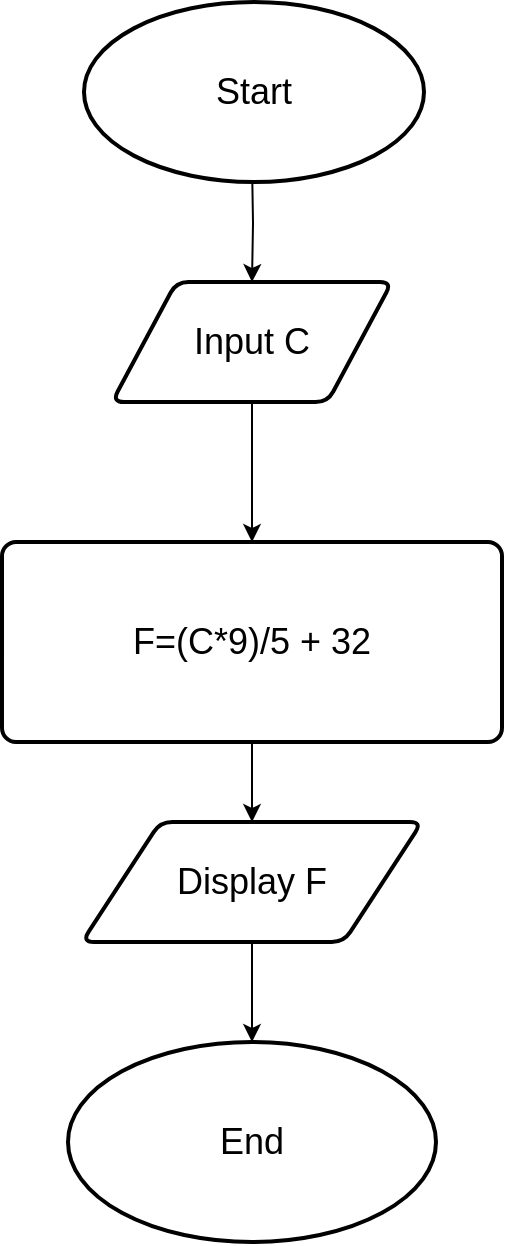 <mxfile version="20.5.1" type="github"><diagram id="AmS3B0dPJk7La30J6JsB" name="Trang-1"><mxGraphModel dx="994" dy="611" grid="1" gridSize="10" guides="1" tooltips="1" connect="1" arrows="1" fold="1" page="1" pageScale="1" pageWidth="827" pageHeight="1169" math="0" shadow="0"><root><mxCell id="0"/><mxCell id="1" parent="0"/><mxCell id="VfMMs51C-pY5IiOOeVIs-6" style="edgeStyle=orthogonalEdgeStyle;rounded=0;orthogonalLoop=1;jettySize=auto;html=1;entryX=0.5;entryY=0;entryDx=0;entryDy=0;fontSize=18;" edge="1" parent="1" target="VfMMs51C-pY5IiOOeVIs-2"><mxGeometry relative="1" as="geometry"><mxPoint x="414" y="170" as="sourcePoint"/></mxGeometry></mxCell><mxCell id="VfMMs51C-pY5IiOOeVIs-7" style="edgeStyle=orthogonalEdgeStyle;rounded=0;orthogonalLoop=1;jettySize=auto;html=1;entryX=0.5;entryY=0;entryDx=0;entryDy=0;fontSize=18;" edge="1" parent="1" source="VfMMs51C-pY5IiOOeVIs-2" target="VfMMs51C-pY5IiOOeVIs-3"><mxGeometry relative="1" as="geometry"/></mxCell><mxCell id="VfMMs51C-pY5IiOOeVIs-2" value="Input C" style="shape=parallelogram;html=1;strokeWidth=2;perimeter=parallelogramPerimeter;whiteSpace=wrap;rounded=1;arcSize=12;size=0.23;fontSize=18;" vertex="1" parent="1"><mxGeometry x="344" y="230" width="140" height="60" as="geometry"/></mxCell><mxCell id="VfMMs51C-pY5IiOOeVIs-8" style="edgeStyle=orthogonalEdgeStyle;rounded=0;orthogonalLoop=1;jettySize=auto;html=1;entryX=0.5;entryY=0;entryDx=0;entryDy=0;fontSize=18;" edge="1" parent="1" source="VfMMs51C-pY5IiOOeVIs-3" target="VfMMs51C-pY5IiOOeVIs-4"><mxGeometry relative="1" as="geometry"/></mxCell><mxCell id="VfMMs51C-pY5IiOOeVIs-3" value="F=(C*9)/5 + 32" style="rounded=1;whiteSpace=wrap;html=1;absoluteArcSize=1;arcSize=14;strokeWidth=2;fontSize=18;" vertex="1" parent="1"><mxGeometry x="289" y="360" width="250" height="100" as="geometry"/></mxCell><mxCell id="VfMMs51C-pY5IiOOeVIs-9" style="edgeStyle=orthogonalEdgeStyle;rounded=0;orthogonalLoop=1;jettySize=auto;html=1;entryX=0.5;entryY=0;entryDx=0;entryDy=0;entryPerimeter=0;fontSize=18;" edge="1" parent="1" source="VfMMs51C-pY5IiOOeVIs-4"><mxGeometry relative="1" as="geometry"><mxPoint x="414" y="610" as="targetPoint"/></mxGeometry></mxCell><mxCell id="VfMMs51C-pY5IiOOeVIs-4" value="Display F" style="shape=parallelogram;html=1;strokeWidth=2;perimeter=parallelogramPerimeter;whiteSpace=wrap;rounded=1;arcSize=12;size=0.23;fontSize=18;" vertex="1" parent="1"><mxGeometry x="329" y="500" width="170" height="60" as="geometry"/></mxCell><mxCell id="VfMMs51C-pY5IiOOeVIs-10" value="Start" style="strokeWidth=2;html=1;shape=mxgraph.flowchart.start_1;whiteSpace=wrap;fontSize=18;" vertex="1" parent="1"><mxGeometry x="330" y="90" width="170" height="90" as="geometry"/></mxCell><mxCell id="VfMMs51C-pY5IiOOeVIs-11" value="End" style="strokeWidth=2;html=1;shape=mxgraph.flowchart.start_1;whiteSpace=wrap;fontSize=18;" vertex="1" parent="1"><mxGeometry x="322" y="610" width="184" height="100" as="geometry"/></mxCell></root></mxGraphModel></diagram></mxfile>